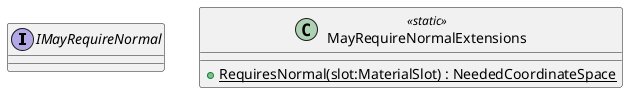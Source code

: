 @startuml
interface IMayRequireNormal {
}
class MayRequireNormalExtensions <<static>> {
    + {static} RequiresNormal(slot:MaterialSlot) : NeededCoordinateSpace
}
@enduml
